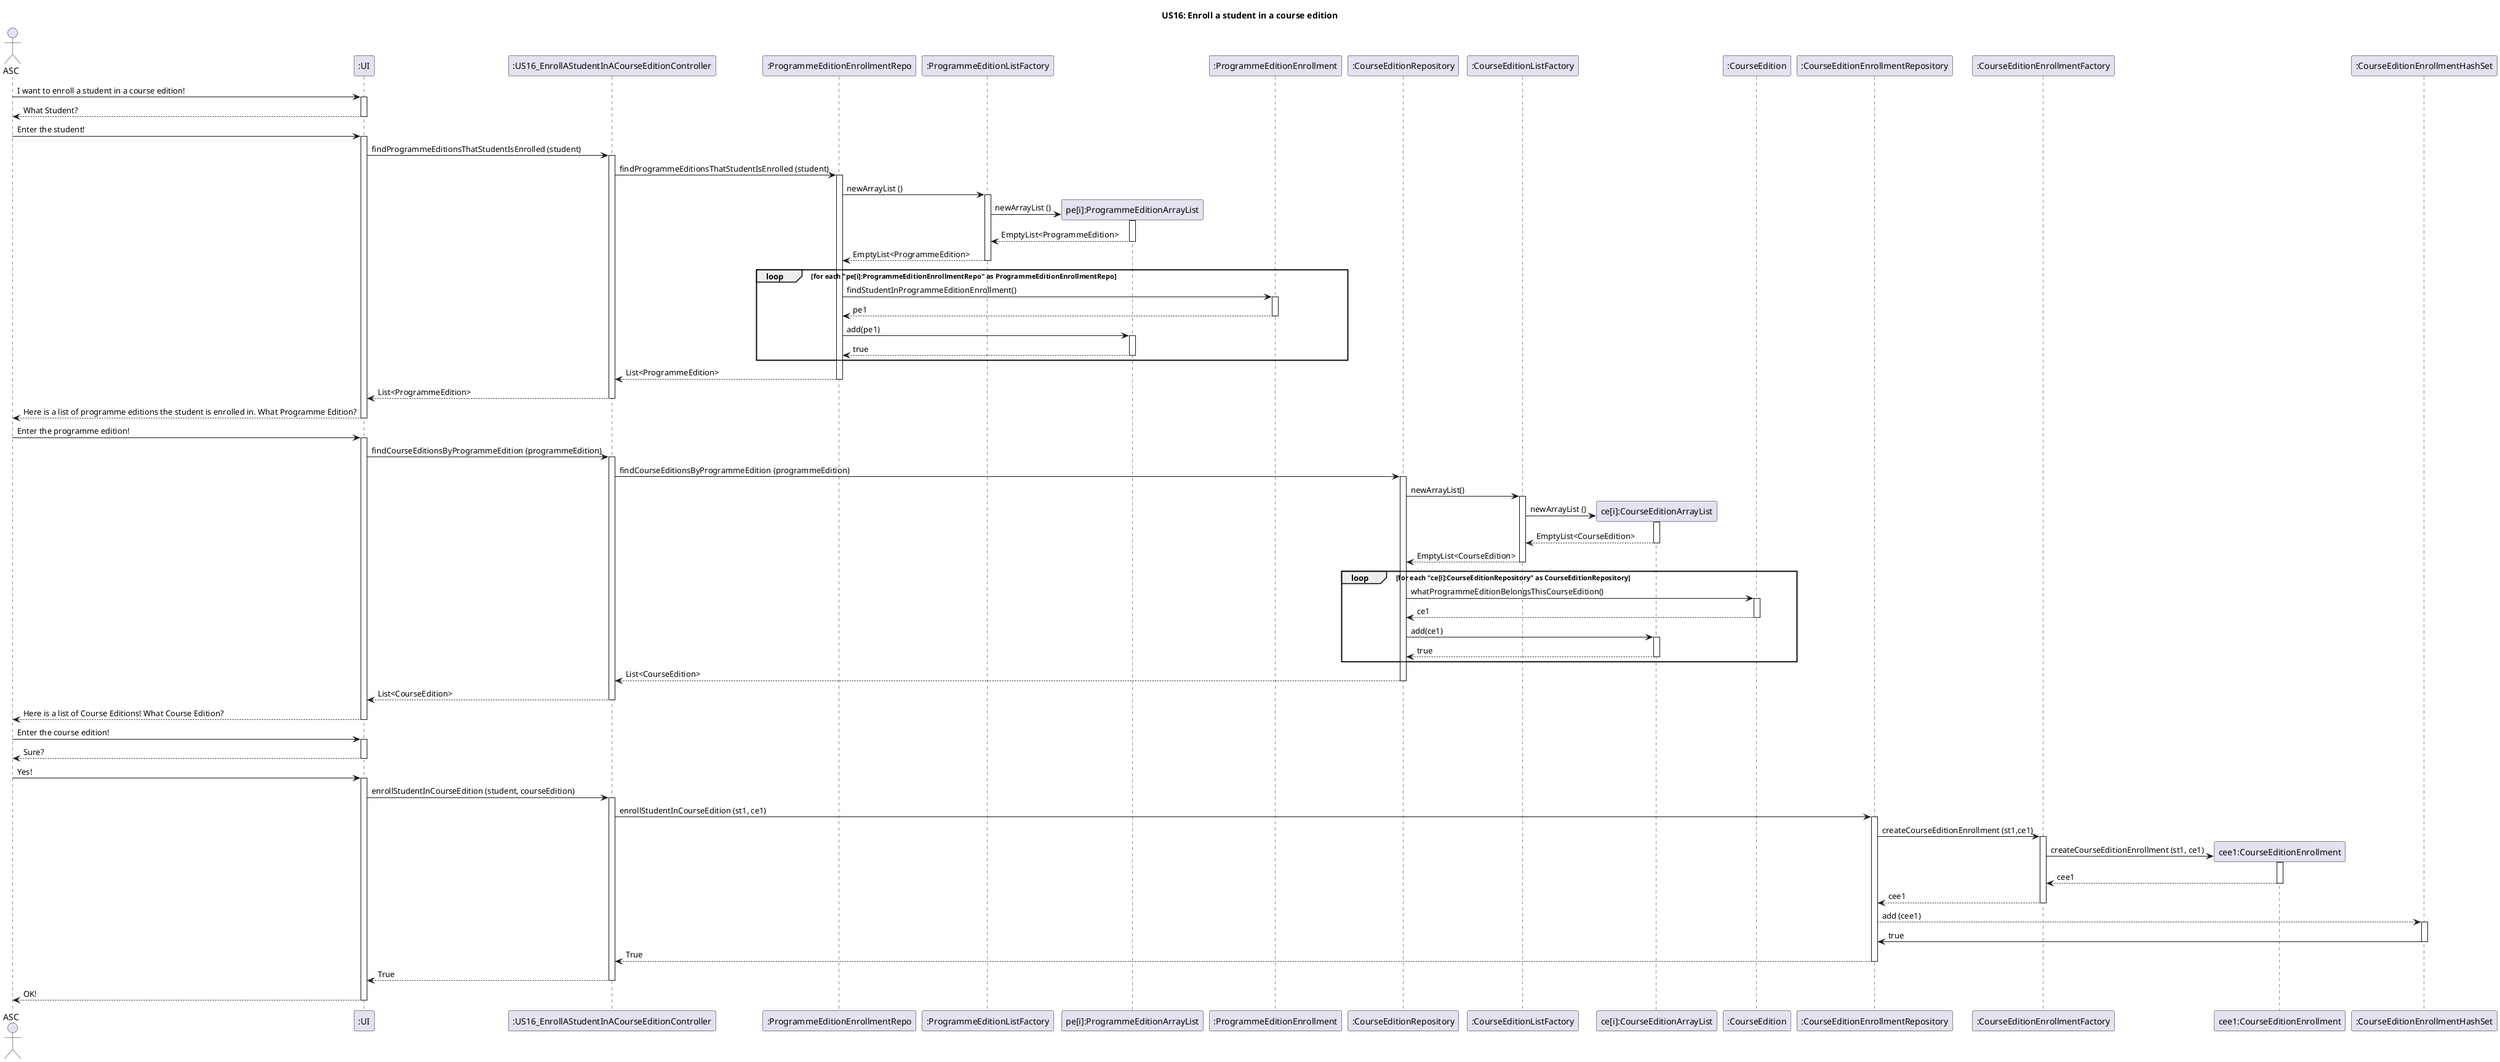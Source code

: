 @startuml
title US16: Enroll a student in a course edition

actor ASC
participant ":UI" as UI
ASC -> UI: I want to enroll a student in a course edition!
activate UI
UI --> ASC: What Student?
deactivate UI

ASC -> UI: Enter the student!
activate UI
participant ":US16_EnrollAStudentInACourseEditionController" as Controller
UI -> Controller: findProgrammeEditionsThatStudentIsEnrolled (student)
activate Controller
participant ":ProgrammeEditionEnrollmentRepo" as ProgrammeEditionEnrollmentRepository
Controller -> ProgrammeEditionEnrollmentRepository: findProgrammeEditionsThatStudentIsEnrolled (student)
activate ProgrammeEditionEnrollmentRepository
participant ":ProgrammeEditionListFactory" as ProgrammeEditionListFactory
ProgrammeEditionEnrollmentRepository -> ProgrammeEditionListFactory: newArrayList ()
participant ":ProgrammeEditionListFactory" as ProgrammeEditionListFactory
activate ProgrammeEditionListFactory
create "pe[i]:ProgrammeEditionArrayList"
ProgrammeEditionListFactory -> "pe[i]:ProgrammeEditionArrayList": newArrayList ()
activate "pe[i]:ProgrammeEditionArrayList"
"pe[i]:ProgrammeEditionArrayList" --> ProgrammeEditionListFactory: EmptyList<ProgrammeEdition>
deactivate "pe[i]:ProgrammeEditionArrayList"
ProgrammeEditionListFactory --> ProgrammeEditionEnrollmentRepository: EmptyList<ProgrammeEdition>
deactivate ProgrammeEditionListFactory
loop for each "pe[i]:ProgrammeEditionEnrollmentRepo" as ProgrammeEditionEnrollmentRepo
participant ":ProgrammeEditionEnrollment" as ProgrammeEditionEnrollment
ProgrammeEditionEnrollmentRepository -> ProgrammeEditionEnrollment :  findStudentInProgrammeEditionEnrollment()
activate ProgrammeEditionEnrollment
ProgrammeEditionEnrollment --> ProgrammeEditionEnrollmentRepository : pe1
deactivate ProgrammeEditionEnrollment
ProgrammeEditionEnrollmentRepository -> "pe[i]:ProgrammeEditionArrayList":  add(pe1)
activate "pe[i]:ProgrammeEditionArrayList"
"pe[i]:ProgrammeEditionArrayList" --> ProgrammeEditionEnrollmentRepository: true
deactivate "pe[i]:ProgrammeEditionArrayList"
end
ProgrammeEditionEnrollmentRepository --> Controller: List<ProgrammeEdition>
deactivate ProgrammeEditionEnrollmentRepository
Controller --> UI: List<ProgrammeEdition>
deactivate Controller
UI --> ASC: Here is a list of programme editions the student is enrolled in. What Programme Edition?
deactivate UI

ASC -> UI: Enter the programme edition!
activate UI
UI -> Controller: findCourseEditionsByProgrammeEdition (programmeEdition)
activate Controller
participant ":CourseEditionRepository" as CourseEditionRepository
Controller -> CourseEditionRepository: findCourseEditionsByProgrammeEdition (programmeEdition)
activate CourseEditionRepository
participant ":CourseEditionListFactory" as CourseEditionListFactory
CourseEditionRepository -> CourseEditionListFactory: newArrayList()
activate CourseEditionListFactory
participant ":CourseEditionListFactory" as CourseEditionListFactory
create "ce[i]:CourseEditionArrayList"
CourseEditionListFactory -> "ce[i]:CourseEditionArrayList": newArrayList ()
activate "ce[i]:CourseEditionArrayList"
"ce[i]:CourseEditionArrayList" --> CourseEditionListFactory: EmptyList<CourseEdition>
deactivate "ce[i]:CourseEditionArrayList"
CourseEditionListFactory --> CourseEditionRepository: EmptyList<CourseEdition>
deactivate CourseEditionListFactory
loop for each "ce[i]:CourseEditionRepository" as CourseEditionRepository
participant ":CourseEdition" as CourseEdition
CourseEditionRepository -> CourseEdition :  whatProgrammeEditionBelongsThisCourseEdition()
activate CourseEdition
CourseEdition --> CourseEditionRepository : ce1
deactivate CourseEdition
CourseEditionRepository -> "ce[i]:CourseEditionArrayList" :  add(ce1)
activate "ce[i]:CourseEditionArrayList"
"ce[i]:CourseEditionArrayList" --> CourseEditionRepository: true
deactivate "ce[i]:CourseEditionArrayList"
end
CourseEditionRepository --> Controller: List<CourseEdition>
deactivate CourseEditionRepository
Controller --> UI: List<CourseEdition>
deactivate Controller
UI --> ASC: Here is a list of Course Editions! What Course Edition?
deactivate UI

ASC -> UI: Enter the course edition!
activate UI
UI --> ASC: Sure?
deactivate UI
ASC -> UI: Yes!
activate UI

UI -> Controller: enrollStudentInCourseEdition (student, courseEdition)
activate Controller

participant ":CourseEditionEnrollmentRepository" as CourseEditionEnrollmentRepository
Controller -> CourseEditionEnrollmentRepository: enrollStudentInCourseEdition (st1, ce1)
activate CourseEditionEnrollmentRepository
participant ":CourseEditionEnrollmentFactory" as CourseEditionEnrollmentFactory
CourseEditionEnrollmentRepository -> CourseEditionEnrollmentFactory: createCourseEditionEnrollment (st1,ce1)
activate CourseEditionEnrollmentFactory
create "cee1:CourseEditionEnrollment"
CourseEditionEnrollmentFactory -> "cee1:CourseEditionEnrollment" : createCourseEditionEnrollment (st1, ce1)
activate "cee1:CourseEditionEnrollment"
"cee1:CourseEditionEnrollment" --> CourseEditionEnrollmentFactory: cee1
deactivate "cee1:CourseEditionEnrollment"
CourseEditionEnrollmentFactory --> CourseEditionEnrollmentRepository: cee1
deactivate CourseEditionEnrollmentFactory
participant ":CourseEditionEnrollmentHashSet" as CourseEditionEnrollmentHashSet
CourseEditionEnrollmentRepository --> CourseEditionEnrollmentHashSet: add (cee1)
activate CourseEditionEnrollmentHashSet
CourseEditionEnrollmentHashSet -> CourseEditionEnrollmentRepository: true
deactivate CourseEditionEnrollmentHashSet
CourseEditionEnrollmentRepository --> Controller: True
deactivate CourseEditionEnrollmentRepository
Controller --> UI: True
deactivate Controller
UI --> ASC: OK!
deactivate UI

@enduml
